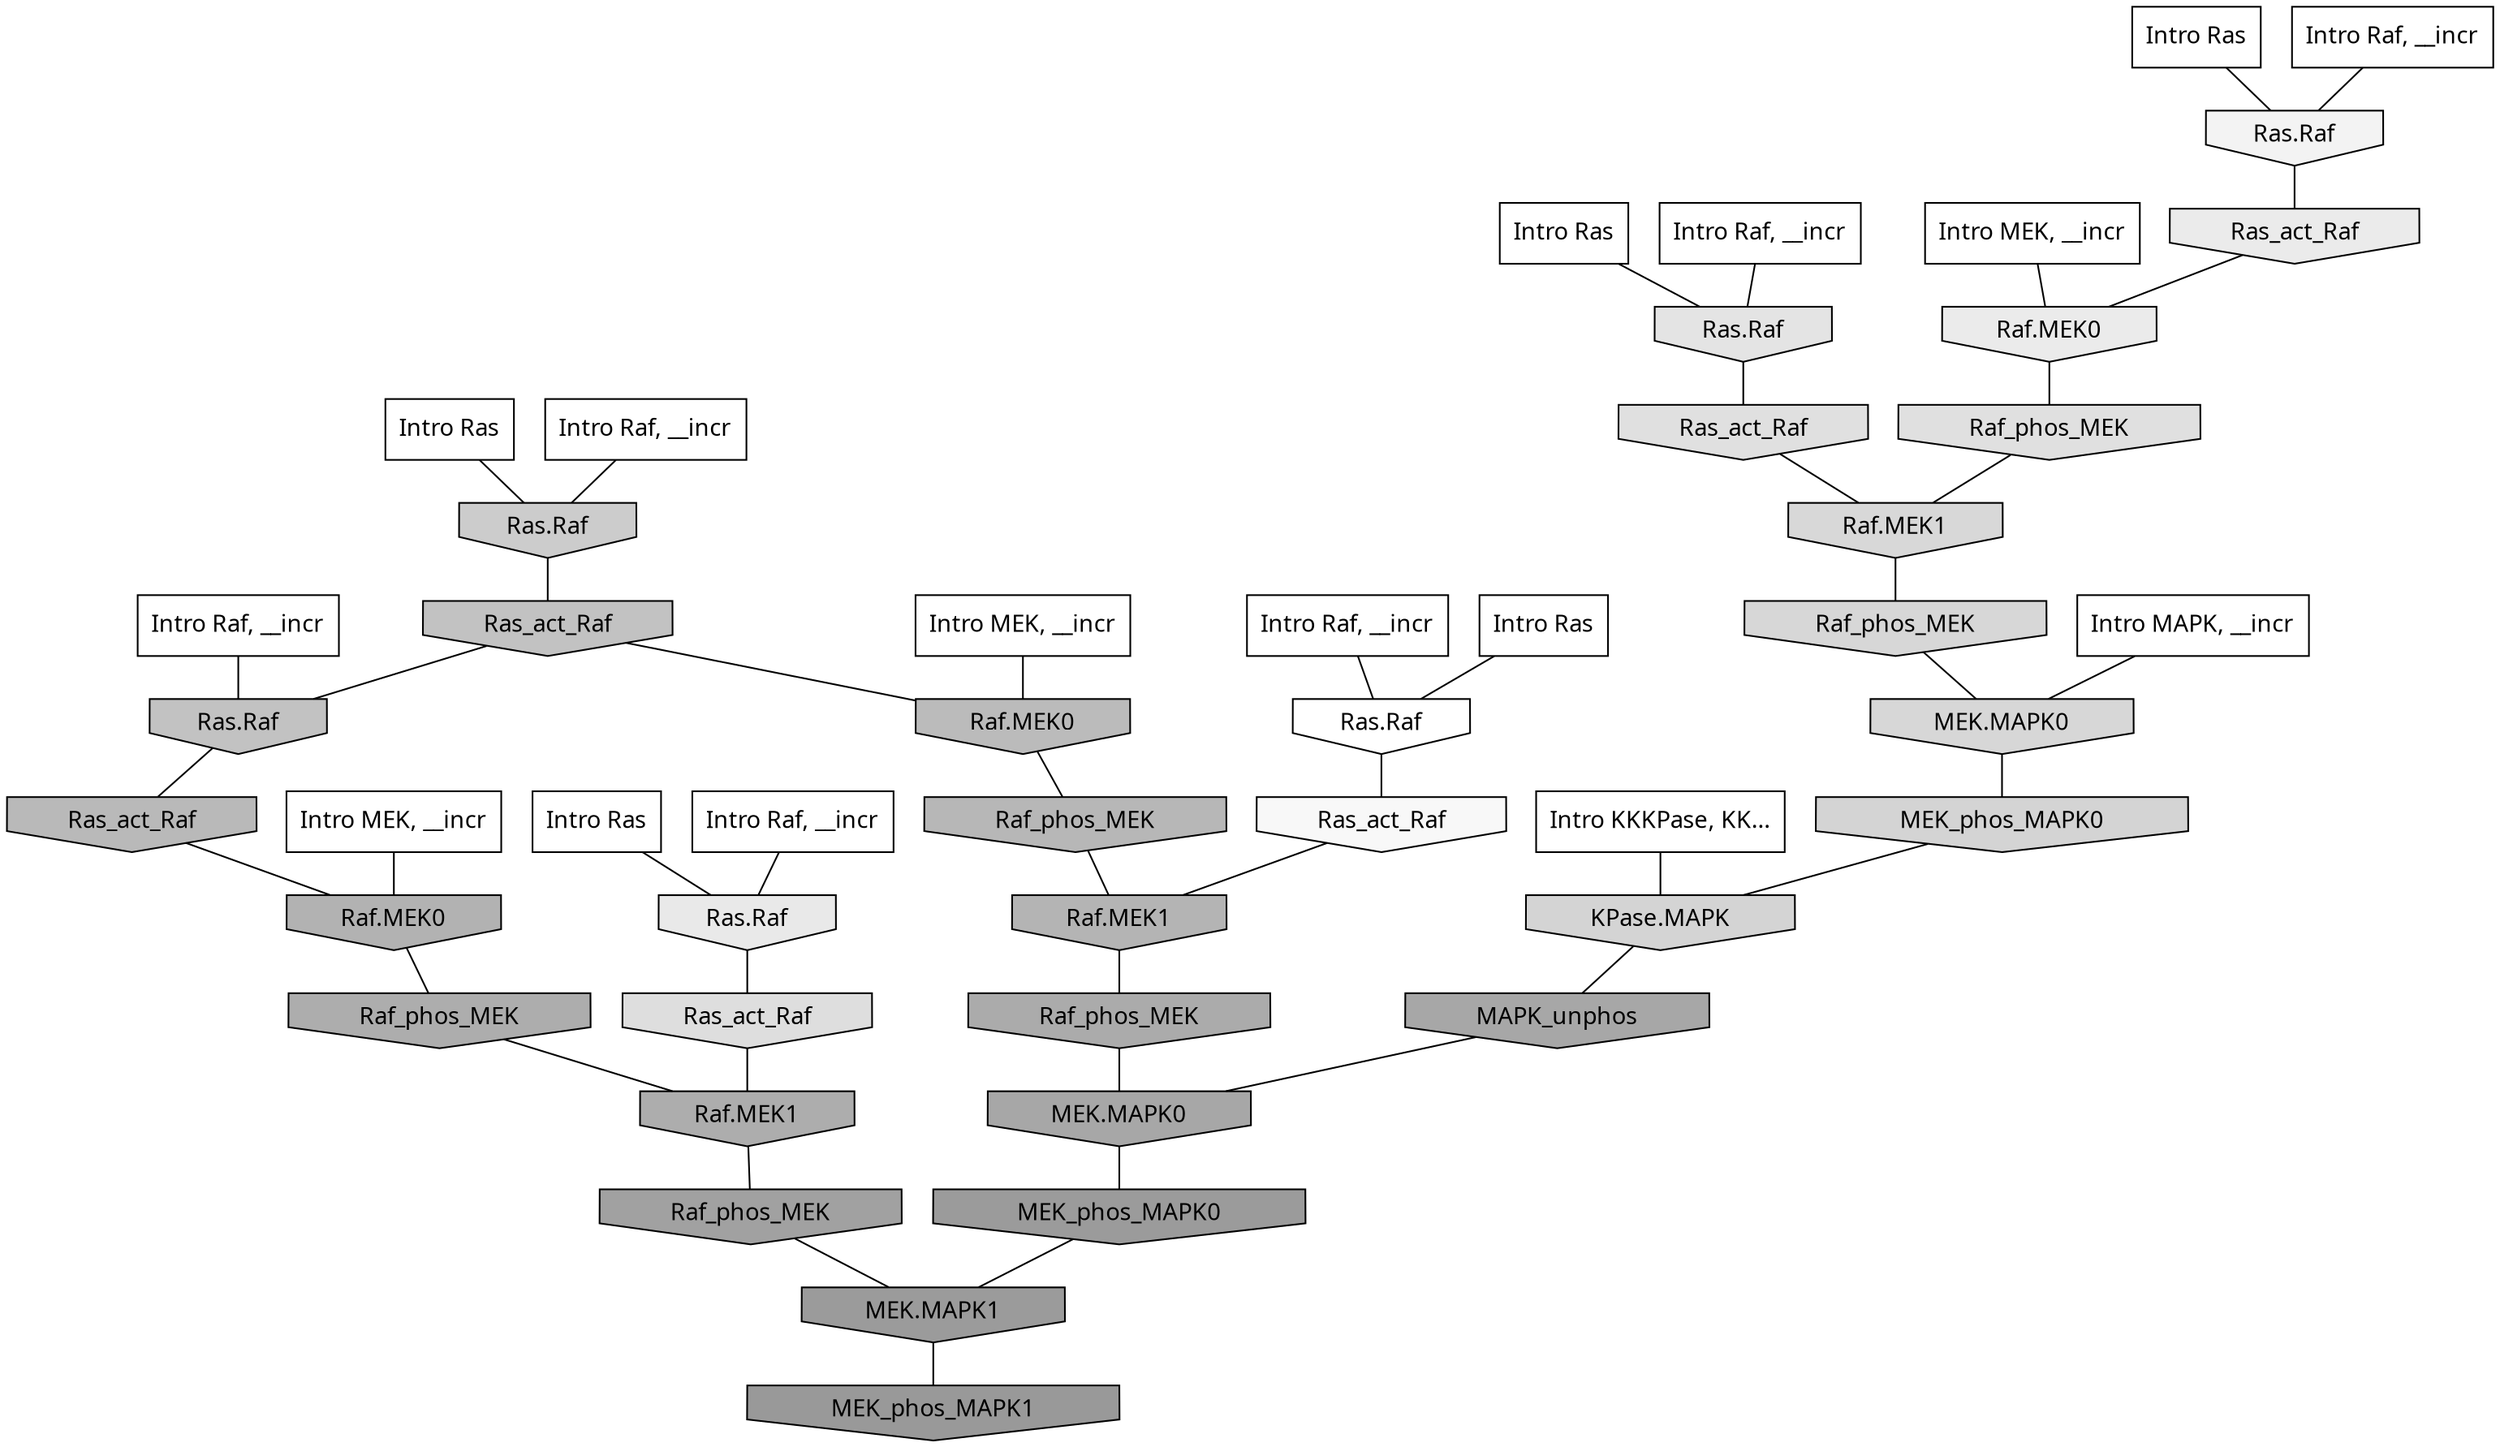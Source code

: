 digraph G{
  rankdir="TB";
  ranksep=0.30;
  node [fontname="CMU Serif"];
  edge [fontname="CMU Serif"];
  
  35 [label="Intro Ras", shape=rectangle, style=filled, fillcolor="0.000 0.000 1.000"]
  
  44 [label="Intro Ras", shape=rectangle, style=filled, fillcolor="0.000 0.000 1.000"]
  
  87 [label="Intro Ras", shape=rectangle, style=filled, fillcolor="0.000 0.000 1.000"]
  
  89 [label="Intro Ras", shape=rectangle, style=filled, fillcolor="0.000 0.000 1.000"]
  
  98 [label="Intro Ras", shape=rectangle, style=filled, fillcolor="0.000 0.000 1.000"]
  
  392 [label="Intro Raf, __incr", shape=rectangle, style=filled, fillcolor="0.000 0.000 1.000"]
  
  414 [label="Intro Raf, __incr", shape=rectangle, style=filled, fillcolor="0.000 0.000 1.000"]
  
  689 [label="Intro Raf, __incr", shape=rectangle, style=filled, fillcolor="0.000 0.000 1.000"]
  
  755 [label="Intro Raf, __incr", shape=rectangle, style=filled, fillcolor="0.000 0.000 1.000"]
  
  767 [label="Intro Raf, __incr", shape=rectangle, style=filled, fillcolor="0.000 0.000 1.000"]
  
  849 [label="Intro Raf, __incr", shape=rectangle, style=filled, fillcolor="0.000 0.000 1.000"]
  
  1248 [label="Intro MEK, __incr", shape=rectangle, style=filled, fillcolor="0.000 0.000 1.000"]
  
  1653 [label="Intro MEK, __incr", shape=rectangle, style=filled, fillcolor="0.000 0.000 1.000"]
  
  1944 [label="Intro MEK, __incr", shape=rectangle, style=filled, fillcolor="0.000 0.000 1.000"]
  
  2386 [label="Intro MAPK, __incr", shape=rectangle, style=filled, fillcolor="0.000 0.000 1.000"]
  
  3158 [label="Intro KKKPase, KK...", shape=rectangle, style=filled, fillcolor="0.000 0.000 1.000"]
  
  3286 [label="Ras.Raf", shape=invhouse, style=filled, fillcolor="0.000 0.000 1.000"]
  
  3539 [label="Ras_act_Raf", shape=invhouse, style=filled, fillcolor="0.000 0.000 0.971"]
  
  3752 [label="Ras.Raf", shape=invhouse, style=filled, fillcolor="0.000 0.000 0.953"]
  
  4331 [label="Ras_act_Raf", shape=invhouse, style=filled, fillcolor="0.000 0.000 0.919"]
  
  4333 [label="Raf.MEK0", shape=invhouse, style=filled, fillcolor="0.000 0.000 0.919"]
  
  4507 [label="Ras.Raf", shape=invhouse, style=filled, fillcolor="0.000 0.000 0.911"]
  
  4883 [label="Ras.Raf", shape=invhouse, style=filled, fillcolor="0.000 0.000 0.892"]
  
  5152 [label="Ras_act_Raf", shape=invhouse, style=filled, fillcolor="0.000 0.000 0.878"]
  
  5163 [label="Raf_phos_MEK", shape=invhouse, style=filled, fillcolor="0.000 0.000 0.877"]
  
  5317 [label="Ras_act_Raf", shape=invhouse, style=filled, fillcolor="0.000 0.000 0.871"]
  
  5885 [label="Raf.MEK1", shape=invhouse, style=filled, fillcolor="0.000 0.000 0.845"]
  
  5936 [label="Raf_phos_MEK", shape=invhouse, style=filled, fillcolor="0.000 0.000 0.843"]
  
  5939 [label="MEK.MAPK0", shape=invhouse, style=filled, fillcolor="0.000 0.000 0.843"]
  
  6200 [label="MEK_phos_MAPK0", shape=invhouse, style=filled, fillcolor="0.000 0.000 0.831"]
  
  6202 [label="KPase.MAPK", shape=invhouse, style=filled, fillcolor="0.000 0.000 0.831"]
  
  7284 [label="Ras.Raf", shape=invhouse, style=filled, fillcolor="0.000 0.000 0.799"]
  
  8788 [label="Ras_act_Raf", shape=invhouse, style=filled, fillcolor="0.000 0.000 0.761"]
  
  8791 [label="Ras.Raf", shape=invhouse, style=filled, fillcolor="0.000 0.000 0.761"]
  
  10207 [label="Raf.MEK0", shape=invhouse, style=filled, fillcolor="0.000 0.000 0.734"]
  
  10633 [label="Ras_act_Raf", shape=invhouse, style=filled, fillcolor="0.000 0.000 0.726"]
  
  11347 [label="Raf_phos_MEK", shape=invhouse, style=filled, fillcolor="0.000 0.000 0.715"]
  
  12109 [label="Raf.MEK1", shape=invhouse, style=filled, fillcolor="0.000 0.000 0.704"]
  
  12463 [label="Raf.MEK0", shape=invhouse, style=filled, fillcolor="0.000 0.000 0.699"]
  
  14150 [label="Raf_phos_MEK", shape=invhouse, style=filled, fillcolor="0.000 0.000 0.678"]
  
  14238 [label="Raf.MEK1", shape=invhouse, style=filled, fillcolor="0.000 0.000 0.677"]
  
  14872 [label="Raf_phos_MEK", shape=invhouse, style=filled, fillcolor="0.000 0.000 0.671"]
  
  15986 [label="MAPK_unphos", shape=invhouse, style=filled, fillcolor="0.000 0.000 0.654"]
  
  15987 [label="MEK.MAPK0", shape=invhouse, style=filled, fillcolor="0.000 0.000 0.654"]
  
  17199 [label="Raf_phos_MEK", shape=invhouse, style=filled, fillcolor="0.000 0.000 0.629"]
  
  17937 [label="MEK_phos_MAPK0", shape=invhouse, style=filled, fillcolor="0.000 0.000 0.607"]
  
  17938 [label="MEK.MAPK1", shape=invhouse, style=filled, fillcolor="0.000 0.000 0.607"]
  
  18178 [label="MEK_phos_MAPK1", shape=invhouse, style=filled, fillcolor="0.000 0.000 0.600"]
  
  
  17938 -> 18178 [dir=none, color="0.000 0.000 0.000"] 
  17937 -> 17938 [dir=none, color="0.000 0.000 0.000"] 
  17199 -> 17938 [dir=none, color="0.000 0.000 0.000"] 
  15987 -> 17937 [dir=none, color="0.000 0.000 0.000"] 
  15986 -> 15987 [dir=none, color="0.000 0.000 0.000"] 
  14872 -> 15987 [dir=none, color="0.000 0.000 0.000"] 
  14238 -> 17199 [dir=none, color="0.000 0.000 0.000"] 
  14150 -> 14238 [dir=none, color="0.000 0.000 0.000"] 
  12463 -> 14150 [dir=none, color="0.000 0.000 0.000"] 
  12109 -> 14872 [dir=none, color="0.000 0.000 0.000"] 
  11347 -> 12109 [dir=none, color="0.000 0.000 0.000"] 
  10633 -> 12463 [dir=none, color="0.000 0.000 0.000"] 
  10207 -> 11347 [dir=none, color="0.000 0.000 0.000"] 
  8791 -> 10633 [dir=none, color="0.000 0.000 0.000"] 
  8788 -> 8791 [dir=none, color="0.000 0.000 0.000"] 
  8788 -> 10207 [dir=none, color="0.000 0.000 0.000"] 
  7284 -> 8788 [dir=none, color="0.000 0.000 0.000"] 
  6202 -> 15986 [dir=none, color="0.000 0.000 0.000"] 
  6200 -> 6202 [dir=none, color="0.000 0.000 0.000"] 
  5939 -> 6200 [dir=none, color="0.000 0.000 0.000"] 
  5936 -> 5939 [dir=none, color="0.000 0.000 0.000"] 
  5885 -> 5936 [dir=none, color="0.000 0.000 0.000"] 
  5317 -> 14238 [dir=none, color="0.000 0.000 0.000"] 
  5163 -> 5885 [dir=none, color="0.000 0.000 0.000"] 
  5152 -> 5885 [dir=none, color="0.000 0.000 0.000"] 
  4883 -> 5152 [dir=none, color="0.000 0.000 0.000"] 
  4507 -> 5317 [dir=none, color="0.000 0.000 0.000"] 
  4333 -> 5163 [dir=none, color="0.000 0.000 0.000"] 
  4331 -> 4333 [dir=none, color="0.000 0.000 0.000"] 
  3752 -> 4331 [dir=none, color="0.000 0.000 0.000"] 
  3539 -> 12109 [dir=none, color="0.000 0.000 0.000"] 
  3286 -> 3539 [dir=none, color="0.000 0.000 0.000"] 
  3158 -> 6202 [dir=none, color="0.000 0.000 0.000"] 
  2386 -> 5939 [dir=none, color="0.000 0.000 0.000"] 
  1944 -> 4333 [dir=none, color="0.000 0.000 0.000"] 
  1653 -> 10207 [dir=none, color="0.000 0.000 0.000"] 
  1248 -> 12463 [dir=none, color="0.000 0.000 0.000"] 
  849 -> 7284 [dir=none, color="0.000 0.000 0.000"] 
  767 -> 4507 [dir=none, color="0.000 0.000 0.000"] 
  755 -> 8791 [dir=none, color="0.000 0.000 0.000"] 
  689 -> 3286 [dir=none, color="0.000 0.000 0.000"] 
  414 -> 3752 [dir=none, color="0.000 0.000 0.000"] 
  392 -> 4883 [dir=none, color="0.000 0.000 0.000"] 
  98 -> 4883 [dir=none, color="0.000 0.000 0.000"] 
  89 -> 3286 [dir=none, color="0.000 0.000 0.000"] 
  87 -> 4507 [dir=none, color="0.000 0.000 0.000"] 
  44 -> 3752 [dir=none, color="0.000 0.000 0.000"] 
  35 -> 7284 [dir=none, color="0.000 0.000 0.000"] 
  
  }
